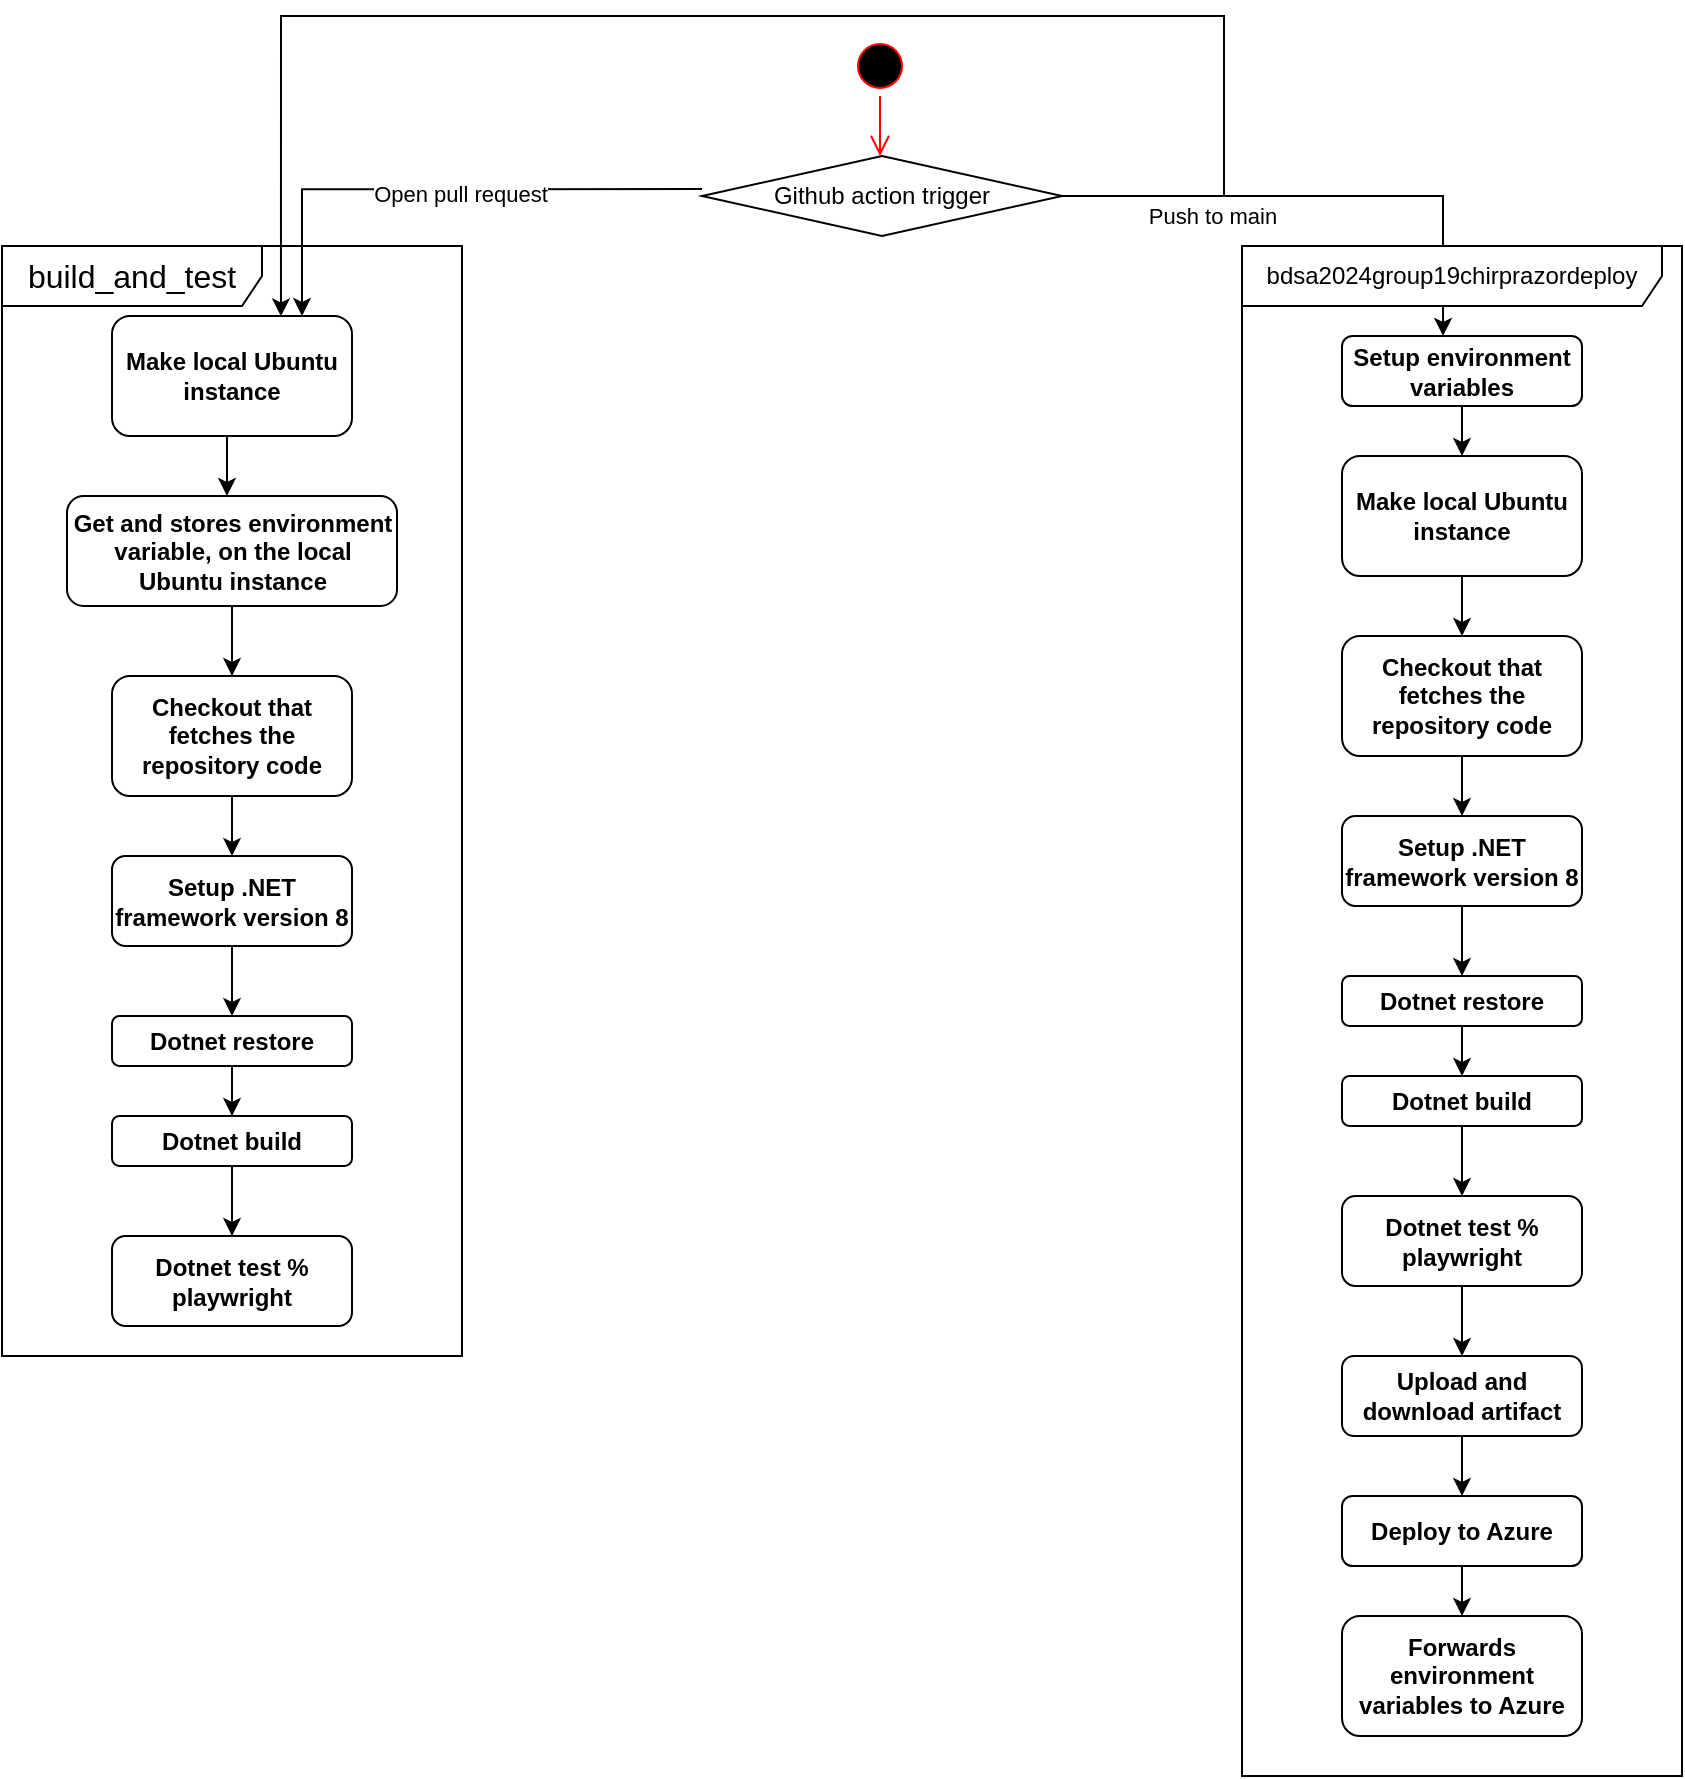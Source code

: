 <mxfile version="25.0.2">
  <diagram name="Side-1" id="wL0aWajeNsjBoE6SFL7c">
    <mxGraphModel dx="2020" dy="909" grid="1" gridSize="10" guides="1" tooltips="1" connect="1" arrows="1" fold="1" page="1" pageScale="1" pageWidth="827" pageHeight="1169" math="0" shadow="0">
      <root>
        <mxCell id="0" />
        <mxCell id="1" parent="0" />
        <mxCell id="hg8G4Vc_KyuRG5MOXF3n-1" value="" style="ellipse;html=1;shape=startState;fillColor=#000000;strokeColor=#ff0000;" vertex="1" parent="1">
          <mxGeometry x="384" y="20" width="30" height="30" as="geometry" />
        </mxCell>
        <mxCell id="hg8G4Vc_KyuRG5MOXF3n-2" value="" style="edgeStyle=orthogonalEdgeStyle;html=1;verticalAlign=bottom;endArrow=open;endSize=8;strokeColor=#ff0000;rounded=0;" edge="1" source="hg8G4Vc_KyuRG5MOXF3n-1" parent="1">
          <mxGeometry relative="1" as="geometry">
            <mxPoint x="399" y="80" as="targetPoint" />
          </mxGeometry>
        </mxCell>
        <mxCell id="hg8G4Vc_KyuRG5MOXF3n-3" value="&lt;b&gt;Make local Ubuntu instance&lt;/b&gt;" style="rounded=1;whiteSpace=wrap;html=1;" vertex="1" parent="1">
          <mxGeometry x="15" y="160" width="120" height="60" as="geometry" />
        </mxCell>
        <mxCell id="hg8G4Vc_KyuRG5MOXF3n-6" style="edgeStyle=orthogonalEdgeStyle;rounded=0;orthogonalLoop=1;jettySize=auto;html=1;" edge="1" parent="1" source="hg8G4Vc_KyuRG5MOXF3n-5">
          <mxGeometry relative="1" as="geometry">
            <mxPoint x="75" y="340" as="targetPoint" />
          </mxGeometry>
        </mxCell>
        <mxCell id="hg8G4Vc_KyuRG5MOXF3n-8" style="edgeStyle=orthogonalEdgeStyle;rounded=0;orthogonalLoop=1;jettySize=auto;html=1;" edge="1" parent="1" source="hg8G4Vc_KyuRG5MOXF3n-7">
          <mxGeometry relative="1" as="geometry">
            <mxPoint x="75" y="430" as="targetPoint" />
          </mxGeometry>
        </mxCell>
        <mxCell id="hg8G4Vc_KyuRG5MOXF3n-16" value="&lt;font style=&quot;font-size: 16px;&quot;&gt;build_and_test&lt;/font&gt;" style="shape=umlFrame;whiteSpace=wrap;html=1;pointerEvents=0;recursiveResize=0;container=1;collapsible=0;width=130;height=30;" vertex="1" parent="1">
          <mxGeometry x="-40" y="125" width="230" height="555" as="geometry" />
        </mxCell>
        <mxCell id="hg8G4Vc_KyuRG5MOXF3n-29" style="edgeStyle=orthogonalEdgeStyle;rounded=0;orthogonalLoop=1;jettySize=auto;html=1;" edge="1" parent="hg8G4Vc_KyuRG5MOXF3n-16">
          <mxGeometry relative="1" as="geometry">
            <mxPoint x="150" y="35" as="targetPoint" />
            <mxPoint x="350" y="-28.45" as="sourcePoint" />
            <Array as="points">
              <mxPoint x="150" y="-28" />
              <mxPoint x="150" y="35" />
            </Array>
          </mxGeometry>
        </mxCell>
        <mxCell id="hg8G4Vc_KyuRG5MOXF3n-30" value="Open pull request" style="edgeLabel;html=1;align=center;verticalAlign=middle;resizable=0;points=[];" vertex="1" connectable="0" parent="hg8G4Vc_KyuRG5MOXF3n-29">
          <mxGeometry x="-0.081" y="2" relative="1" as="geometry">
            <mxPoint as="offset" />
          </mxGeometry>
        </mxCell>
        <mxCell id="hg8G4Vc_KyuRG5MOXF3n-4" style="edgeStyle=orthogonalEdgeStyle;rounded=0;orthogonalLoop=1;jettySize=auto;html=1;exitX=0.5;exitY=1;exitDx=0;exitDy=0;" edge="1" parent="hg8G4Vc_KyuRG5MOXF3n-16">
          <mxGeometry relative="1" as="geometry">
            <mxPoint x="112.5" y="125" as="targetPoint" />
            <mxPoint x="117.5" y="95" as="sourcePoint" />
          </mxGeometry>
        </mxCell>
        <mxCell id="hg8G4Vc_KyuRG5MOXF3n-5" value="&lt;b&gt;Get and stores environment variable, on the local Ubuntu instance&lt;/b&gt;" style="rounded=1;whiteSpace=wrap;html=1;" vertex="1" parent="hg8G4Vc_KyuRG5MOXF3n-16">
          <mxGeometry x="32.5" y="125" width="165" height="55" as="geometry" />
        </mxCell>
        <mxCell id="hg8G4Vc_KyuRG5MOXF3n-7" value="&lt;b&gt;Checkout that fetches the repository code&lt;/b&gt;" style="rounded=1;whiteSpace=wrap;html=1;" vertex="1" parent="hg8G4Vc_KyuRG5MOXF3n-16">
          <mxGeometry x="55" y="215" width="120" height="60" as="geometry" />
        </mxCell>
        <mxCell id="hg8G4Vc_KyuRG5MOXF3n-38" style="edgeStyle=orthogonalEdgeStyle;rounded=0;orthogonalLoop=1;jettySize=auto;html=1;entryX=0.5;entryY=0;entryDx=0;entryDy=0;" edge="1" parent="hg8G4Vc_KyuRG5MOXF3n-16" source="hg8G4Vc_KyuRG5MOXF3n-9" target="hg8G4Vc_KyuRG5MOXF3n-11">
          <mxGeometry relative="1" as="geometry" />
        </mxCell>
        <mxCell id="hg8G4Vc_KyuRG5MOXF3n-9" value="&lt;b&gt;Setup .NET framework version 8&lt;/b&gt;" style="rounded=1;whiteSpace=wrap;html=1;" vertex="1" parent="hg8G4Vc_KyuRG5MOXF3n-16">
          <mxGeometry x="55" y="305" width="120" height="45" as="geometry" />
        </mxCell>
        <mxCell id="hg8G4Vc_KyuRG5MOXF3n-40" style="edgeStyle=orthogonalEdgeStyle;rounded=0;orthogonalLoop=1;jettySize=auto;html=1;entryX=0.5;entryY=0;entryDx=0;entryDy=0;" edge="1" parent="hg8G4Vc_KyuRG5MOXF3n-16" source="hg8G4Vc_KyuRG5MOXF3n-11" target="hg8G4Vc_KyuRG5MOXF3n-13">
          <mxGeometry relative="1" as="geometry" />
        </mxCell>
        <mxCell id="hg8G4Vc_KyuRG5MOXF3n-11" value="&lt;b&gt;Dotnet restore&lt;/b&gt;" style="rounded=1;whiteSpace=wrap;html=1;" vertex="1" parent="hg8G4Vc_KyuRG5MOXF3n-16">
          <mxGeometry x="55" y="385" width="120" height="25" as="geometry" />
        </mxCell>
        <mxCell id="hg8G4Vc_KyuRG5MOXF3n-41" style="edgeStyle=orthogonalEdgeStyle;rounded=0;orthogonalLoop=1;jettySize=auto;html=1;entryX=0.5;entryY=0;entryDx=0;entryDy=0;" edge="1" parent="hg8G4Vc_KyuRG5MOXF3n-16" source="hg8G4Vc_KyuRG5MOXF3n-13" target="hg8G4Vc_KyuRG5MOXF3n-15">
          <mxGeometry relative="1" as="geometry" />
        </mxCell>
        <mxCell id="hg8G4Vc_KyuRG5MOXF3n-13" value="&lt;b&gt;Dotnet build&lt;/b&gt;" style="rounded=1;whiteSpace=wrap;html=1;" vertex="1" parent="hg8G4Vc_KyuRG5MOXF3n-16">
          <mxGeometry x="55" y="435" width="120" height="25" as="geometry" />
        </mxCell>
        <mxCell id="hg8G4Vc_KyuRG5MOXF3n-15" value="&lt;b&gt;Dotnet test % playwright&lt;/b&gt;" style="rounded=1;whiteSpace=wrap;html=1;" vertex="1" parent="hg8G4Vc_KyuRG5MOXF3n-16">
          <mxGeometry x="55" y="495" width="120" height="45" as="geometry" />
        </mxCell>
        <mxCell id="hg8G4Vc_KyuRG5MOXF3n-26" style="edgeStyle=orthogonalEdgeStyle;rounded=0;orthogonalLoop=1;jettySize=auto;html=1;entryX=0.421;entryY=0;entryDx=0;entryDy=0;entryPerimeter=0;" edge="1" parent="1" source="hg8G4Vc_KyuRG5MOXF3n-25" target="hg8G4Vc_KyuRG5MOXF3n-33">
          <mxGeometry relative="1" as="geometry">
            <mxPoint x="680" y="120" as="targetPoint" />
            <Array as="points">
              <mxPoint x="681" y="100" />
            </Array>
          </mxGeometry>
        </mxCell>
        <mxCell id="hg8G4Vc_KyuRG5MOXF3n-28" value="Push to main" style="edgeLabel;html=1;align=center;verticalAlign=middle;resizable=0;points=[];" vertex="1" connectable="0" parent="hg8G4Vc_KyuRG5MOXF3n-26">
          <mxGeometry x="-0.433" y="-1" relative="1" as="geometry">
            <mxPoint x="1" y="9" as="offset" />
          </mxGeometry>
        </mxCell>
        <mxCell id="hg8G4Vc_KyuRG5MOXF3n-31" style="edgeStyle=orthogonalEdgeStyle;rounded=0;orthogonalLoop=1;jettySize=auto;html=1;entryX=0.704;entryY=0.003;entryDx=0;entryDy=0;entryPerimeter=0;" edge="1" parent="1" source="hg8G4Vc_KyuRG5MOXF3n-25" target="hg8G4Vc_KyuRG5MOXF3n-3">
          <mxGeometry relative="1" as="geometry">
            <mxPoint x="270" y="20" as="targetPoint" />
            <Array as="points">
              <mxPoint x="571" y="100" />
              <mxPoint x="571" y="10" />
              <mxPoint x="99" y="10" />
            </Array>
          </mxGeometry>
        </mxCell>
        <mxCell id="hg8G4Vc_KyuRG5MOXF3n-25" value="Github action trigger" style="rhombus;whiteSpace=wrap;html=1;" vertex="1" parent="1">
          <mxGeometry x="310" y="80" width="180" height="40" as="geometry" />
        </mxCell>
        <mxCell id="hg8G4Vc_KyuRG5MOXF3n-32" value="bdsa2024group19chirprazordeploy" style="shape=umlFrame;whiteSpace=wrap;html=1;pointerEvents=0;recursiveResize=0;container=1;collapsible=0;width=210;height=30;" vertex="1" parent="1">
          <mxGeometry x="580" y="125" width="220" height="765" as="geometry" />
        </mxCell>
        <mxCell id="hg8G4Vc_KyuRG5MOXF3n-42" style="edgeStyle=orthogonalEdgeStyle;rounded=0;orthogonalLoop=1;jettySize=auto;html=1;entryX=0.5;entryY=0;entryDx=0;entryDy=0;" edge="1" parent="hg8G4Vc_KyuRG5MOXF3n-32" source="hg8G4Vc_KyuRG5MOXF3n-33">
          <mxGeometry relative="1" as="geometry">
            <mxPoint x="110" y="105" as="targetPoint" />
          </mxGeometry>
        </mxCell>
        <mxCell id="hg8G4Vc_KyuRG5MOXF3n-33" value="&lt;b&gt;Setup environment variables&lt;/b&gt;" style="rounded=1;whiteSpace=wrap;html=1;" vertex="1" parent="hg8G4Vc_KyuRG5MOXF3n-32">
          <mxGeometry x="50" y="45" width="120" height="35" as="geometry" />
        </mxCell>
        <mxCell id="hg8G4Vc_KyuRG5MOXF3n-46" style="edgeStyle=orthogonalEdgeStyle;rounded=0;orthogonalLoop=1;jettySize=auto;html=1;entryX=0.5;entryY=0;entryDx=0;entryDy=0;" edge="1" parent="hg8G4Vc_KyuRG5MOXF3n-32" source="hg8G4Vc_KyuRG5MOXF3n-43" target="hg8G4Vc_KyuRG5MOXF3n-44">
          <mxGeometry relative="1" as="geometry" />
        </mxCell>
        <mxCell id="hg8G4Vc_KyuRG5MOXF3n-43" value="&lt;b&gt;Make local Ubuntu instance&lt;/b&gt;" style="rounded=1;whiteSpace=wrap;html=1;" vertex="1" parent="hg8G4Vc_KyuRG5MOXF3n-32">
          <mxGeometry x="50" y="105" width="120" height="60" as="geometry" />
        </mxCell>
        <mxCell id="hg8G4Vc_KyuRG5MOXF3n-55" style="edgeStyle=orthogonalEdgeStyle;rounded=0;orthogonalLoop=1;jettySize=auto;html=1;entryX=0.5;entryY=0;entryDx=0;entryDy=0;" edge="1" parent="hg8G4Vc_KyuRG5MOXF3n-32" source="hg8G4Vc_KyuRG5MOXF3n-44" target="hg8G4Vc_KyuRG5MOXF3n-49">
          <mxGeometry relative="1" as="geometry" />
        </mxCell>
        <mxCell id="hg8G4Vc_KyuRG5MOXF3n-44" value="&lt;b&gt;Checkout that fetches the repository code&lt;/b&gt;" style="rounded=1;whiteSpace=wrap;html=1;" vertex="1" parent="hg8G4Vc_KyuRG5MOXF3n-32">
          <mxGeometry x="50" y="195" width="120" height="60" as="geometry" />
        </mxCell>
        <mxCell id="hg8G4Vc_KyuRG5MOXF3n-48" style="edgeStyle=orthogonalEdgeStyle;rounded=0;orthogonalLoop=1;jettySize=auto;html=1;entryX=0.5;entryY=0;entryDx=0;entryDy=0;" edge="1" parent="hg8G4Vc_KyuRG5MOXF3n-32" source="hg8G4Vc_KyuRG5MOXF3n-49" target="hg8G4Vc_KyuRG5MOXF3n-51">
          <mxGeometry relative="1" as="geometry" />
        </mxCell>
        <mxCell id="hg8G4Vc_KyuRG5MOXF3n-49" value="&lt;b&gt;Setup .NET framework version 8&lt;/b&gt;" style="rounded=1;whiteSpace=wrap;html=1;" vertex="1" parent="hg8G4Vc_KyuRG5MOXF3n-32">
          <mxGeometry x="50" y="285" width="120" height="45" as="geometry" />
        </mxCell>
        <mxCell id="hg8G4Vc_KyuRG5MOXF3n-50" style="edgeStyle=orthogonalEdgeStyle;rounded=0;orthogonalLoop=1;jettySize=auto;html=1;entryX=0.5;entryY=0;entryDx=0;entryDy=0;" edge="1" parent="hg8G4Vc_KyuRG5MOXF3n-32" source="hg8G4Vc_KyuRG5MOXF3n-51" target="hg8G4Vc_KyuRG5MOXF3n-53">
          <mxGeometry relative="1" as="geometry" />
        </mxCell>
        <mxCell id="hg8G4Vc_KyuRG5MOXF3n-51" value="&lt;b&gt;Dotnet restore&lt;/b&gt;" style="rounded=1;whiteSpace=wrap;html=1;" vertex="1" parent="hg8G4Vc_KyuRG5MOXF3n-32">
          <mxGeometry x="50" y="365" width="120" height="25" as="geometry" />
        </mxCell>
        <mxCell id="hg8G4Vc_KyuRG5MOXF3n-52" style="edgeStyle=orthogonalEdgeStyle;rounded=0;orthogonalLoop=1;jettySize=auto;html=1;entryX=0.5;entryY=0;entryDx=0;entryDy=0;" edge="1" parent="hg8G4Vc_KyuRG5MOXF3n-32" source="hg8G4Vc_KyuRG5MOXF3n-53" target="hg8G4Vc_KyuRG5MOXF3n-54">
          <mxGeometry relative="1" as="geometry" />
        </mxCell>
        <mxCell id="hg8G4Vc_KyuRG5MOXF3n-53" value="&lt;b&gt;Dotnet build&lt;/b&gt;" style="rounded=1;whiteSpace=wrap;html=1;" vertex="1" parent="hg8G4Vc_KyuRG5MOXF3n-32">
          <mxGeometry x="50" y="415" width="120" height="25" as="geometry" />
        </mxCell>
        <mxCell id="hg8G4Vc_KyuRG5MOXF3n-57" style="edgeStyle=orthogonalEdgeStyle;rounded=0;orthogonalLoop=1;jettySize=auto;html=1;entryX=0.5;entryY=0;entryDx=0;entryDy=0;" edge="1" parent="hg8G4Vc_KyuRG5MOXF3n-32" source="hg8G4Vc_KyuRG5MOXF3n-54" target="hg8G4Vc_KyuRG5MOXF3n-56">
          <mxGeometry relative="1" as="geometry" />
        </mxCell>
        <mxCell id="hg8G4Vc_KyuRG5MOXF3n-54" value="&lt;b&gt;Dotnet test % playwright&lt;/b&gt;" style="rounded=1;whiteSpace=wrap;html=1;" vertex="1" parent="hg8G4Vc_KyuRG5MOXF3n-32">
          <mxGeometry x="50" y="475" width="120" height="45" as="geometry" />
        </mxCell>
        <mxCell id="hg8G4Vc_KyuRG5MOXF3n-59" style="edgeStyle=orthogonalEdgeStyle;rounded=0;orthogonalLoop=1;jettySize=auto;html=1;entryX=0.5;entryY=0;entryDx=0;entryDy=0;" edge="1" parent="hg8G4Vc_KyuRG5MOXF3n-32" source="hg8G4Vc_KyuRG5MOXF3n-56" target="hg8G4Vc_KyuRG5MOXF3n-58">
          <mxGeometry relative="1" as="geometry" />
        </mxCell>
        <mxCell id="hg8G4Vc_KyuRG5MOXF3n-56" value="&lt;b&gt;Upload and download&amp;nbsp;&lt;/b&gt;&lt;b&gt;artifact&lt;/b&gt;" style="rounded=1;whiteSpace=wrap;html=1;" vertex="1" parent="hg8G4Vc_KyuRG5MOXF3n-32">
          <mxGeometry x="50" y="555" width="120" height="40" as="geometry" />
        </mxCell>
        <mxCell id="hg8G4Vc_KyuRG5MOXF3n-61" style="edgeStyle=orthogonalEdgeStyle;rounded=0;orthogonalLoop=1;jettySize=auto;html=1;entryX=0.5;entryY=0;entryDx=0;entryDy=0;" edge="1" parent="hg8G4Vc_KyuRG5MOXF3n-32" source="hg8G4Vc_KyuRG5MOXF3n-58" target="hg8G4Vc_KyuRG5MOXF3n-60">
          <mxGeometry relative="1" as="geometry" />
        </mxCell>
        <mxCell id="hg8G4Vc_KyuRG5MOXF3n-58" value="&lt;b&gt;Deploy to Azure&lt;/b&gt;" style="rounded=1;whiteSpace=wrap;html=1;" vertex="1" parent="hg8G4Vc_KyuRG5MOXF3n-32">
          <mxGeometry x="50" y="625" width="120" height="35" as="geometry" />
        </mxCell>
        <mxCell id="hg8G4Vc_KyuRG5MOXF3n-60" value="&lt;b&gt;Forwards environment variables to Azure&lt;/b&gt;" style="rounded=1;whiteSpace=wrap;html=1;" vertex="1" parent="hg8G4Vc_KyuRG5MOXF3n-32">
          <mxGeometry x="50" y="685" width="120" height="60" as="geometry" />
        </mxCell>
      </root>
    </mxGraphModel>
  </diagram>
</mxfile>
